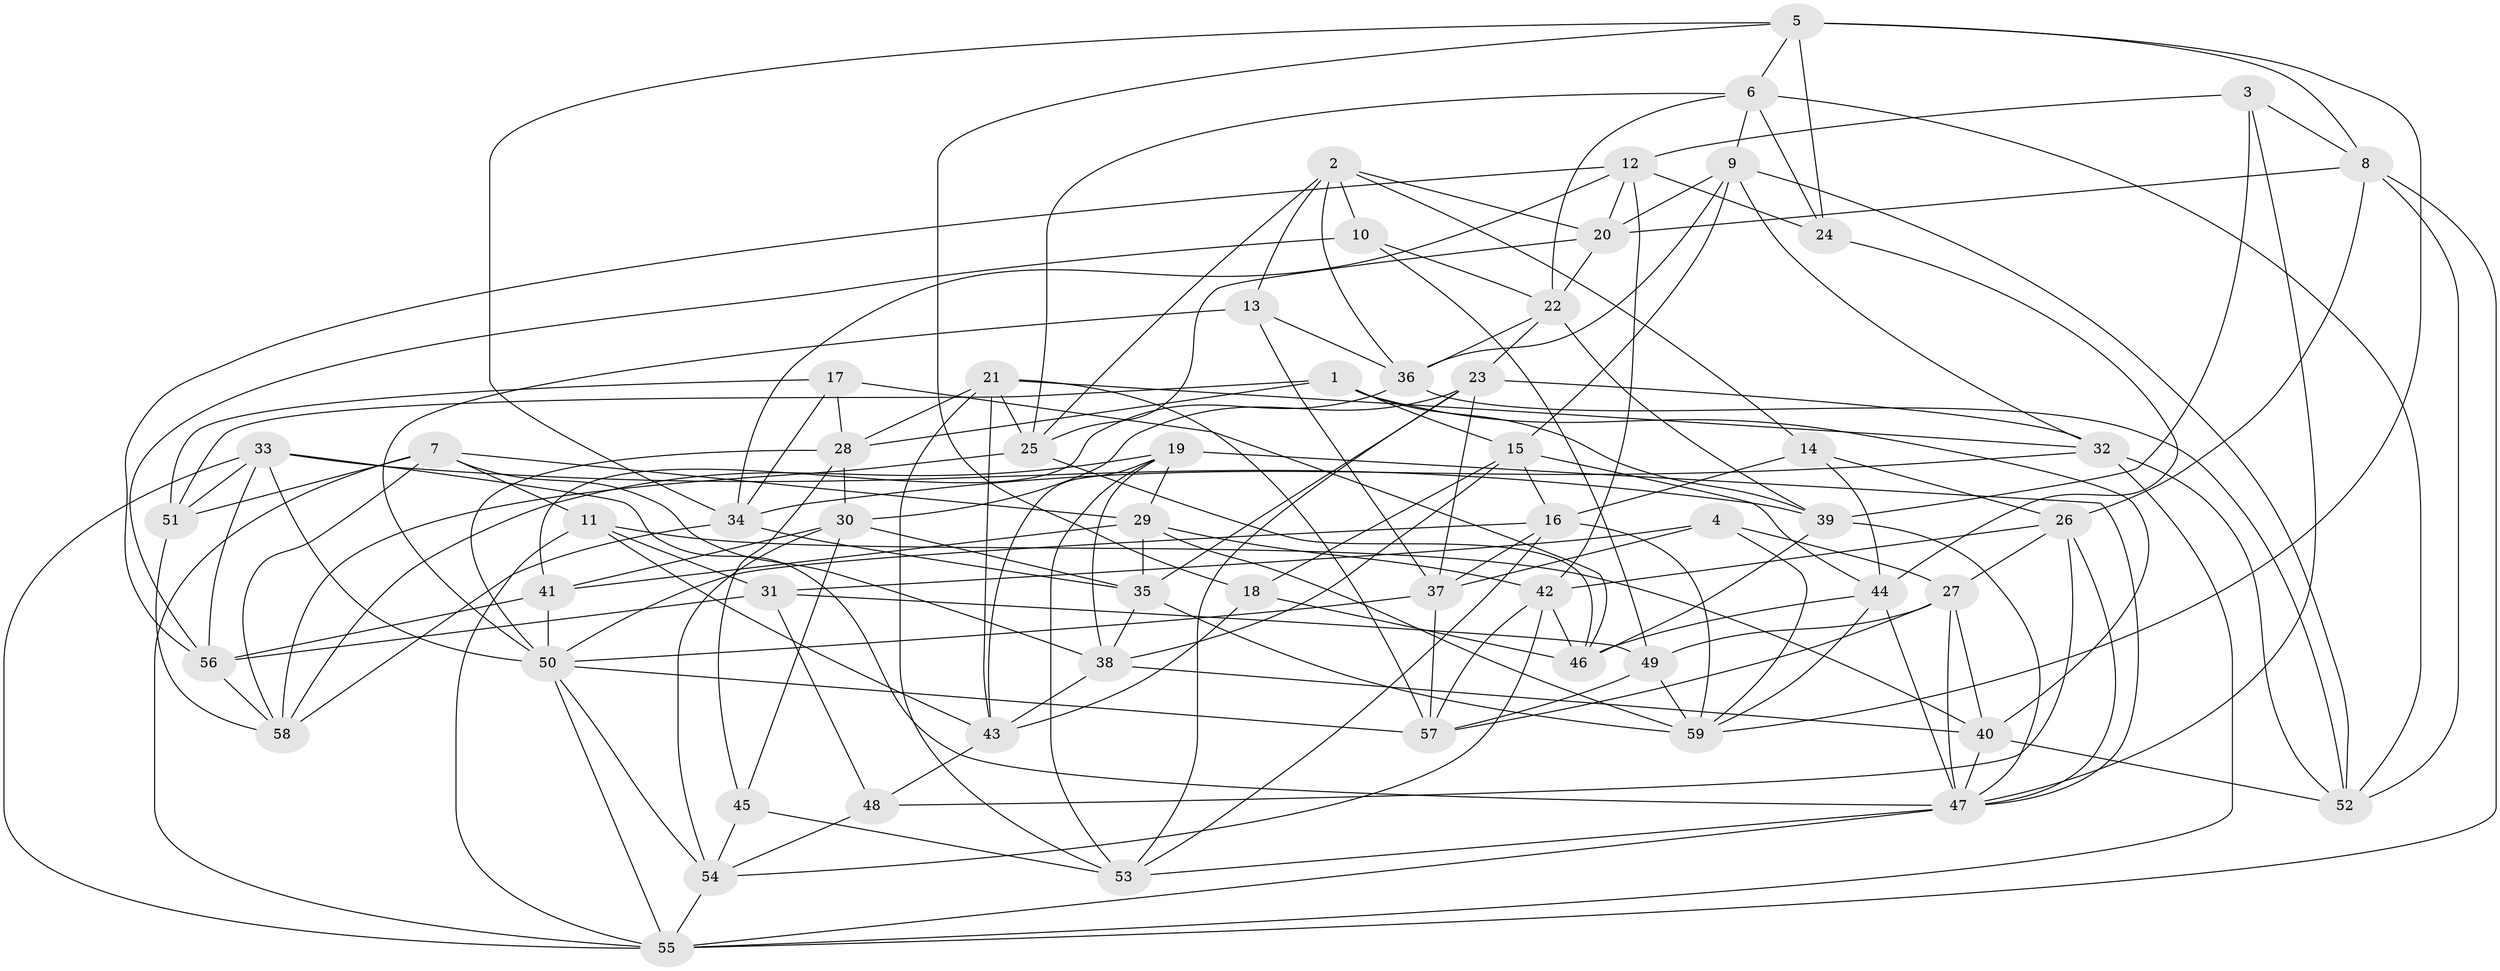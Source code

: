 // original degree distribution, {4: 1.0}
// Generated by graph-tools (version 1.1) at 2025/50/03/09/25 03:50:50]
// undirected, 59 vertices, 169 edges
graph export_dot {
graph [start="1"]
  node [color=gray90,style=filled];
  1;
  2;
  3;
  4;
  5;
  6;
  7;
  8;
  9;
  10;
  11;
  12;
  13;
  14;
  15;
  16;
  17;
  18;
  19;
  20;
  21;
  22;
  23;
  24;
  25;
  26;
  27;
  28;
  29;
  30;
  31;
  32;
  33;
  34;
  35;
  36;
  37;
  38;
  39;
  40;
  41;
  42;
  43;
  44;
  45;
  46;
  47;
  48;
  49;
  50;
  51;
  52;
  53;
  54;
  55;
  56;
  57;
  58;
  59;
  1 -- 15 [weight=1.0];
  1 -- 28 [weight=1.0];
  1 -- 39 [weight=1.0];
  1 -- 40 [weight=1.0];
  1 -- 51 [weight=2.0];
  2 -- 10 [weight=1.0];
  2 -- 13 [weight=1.0];
  2 -- 14 [weight=1.0];
  2 -- 20 [weight=1.0];
  2 -- 25 [weight=1.0];
  2 -- 36 [weight=1.0];
  3 -- 8 [weight=1.0];
  3 -- 12 [weight=1.0];
  3 -- 39 [weight=1.0];
  3 -- 47 [weight=1.0];
  4 -- 27 [weight=1.0];
  4 -- 31 [weight=1.0];
  4 -- 37 [weight=1.0];
  4 -- 59 [weight=1.0];
  5 -- 6 [weight=1.0];
  5 -- 8 [weight=1.0];
  5 -- 18 [weight=1.0];
  5 -- 24 [weight=1.0];
  5 -- 34 [weight=1.0];
  5 -- 59 [weight=1.0];
  6 -- 9 [weight=1.0];
  6 -- 22 [weight=1.0];
  6 -- 24 [weight=1.0];
  6 -- 25 [weight=1.0];
  6 -- 52 [weight=1.0];
  7 -- 11 [weight=1.0];
  7 -- 29 [weight=1.0];
  7 -- 38 [weight=1.0];
  7 -- 51 [weight=1.0];
  7 -- 55 [weight=1.0];
  7 -- 58 [weight=1.0];
  8 -- 20 [weight=1.0];
  8 -- 26 [weight=1.0];
  8 -- 52 [weight=1.0];
  8 -- 55 [weight=1.0];
  9 -- 15 [weight=1.0];
  9 -- 20 [weight=1.0];
  9 -- 32 [weight=1.0];
  9 -- 36 [weight=1.0];
  9 -- 52 [weight=1.0];
  10 -- 22 [weight=1.0];
  10 -- 49 [weight=1.0];
  10 -- 56 [weight=1.0];
  11 -- 31 [weight=2.0];
  11 -- 40 [weight=1.0];
  11 -- 43 [weight=1.0];
  11 -- 55 [weight=1.0];
  12 -- 20 [weight=1.0];
  12 -- 24 [weight=1.0];
  12 -- 34 [weight=1.0];
  12 -- 42 [weight=1.0];
  12 -- 56 [weight=1.0];
  13 -- 36 [weight=1.0];
  13 -- 37 [weight=1.0];
  13 -- 50 [weight=1.0];
  14 -- 16 [weight=1.0];
  14 -- 26 [weight=1.0];
  14 -- 44 [weight=1.0];
  15 -- 16 [weight=1.0];
  15 -- 18 [weight=1.0];
  15 -- 38 [weight=1.0];
  15 -- 44 [weight=1.0];
  16 -- 37 [weight=1.0];
  16 -- 50 [weight=1.0];
  16 -- 53 [weight=1.0];
  16 -- 59 [weight=1.0];
  17 -- 28 [weight=1.0];
  17 -- 34 [weight=1.0];
  17 -- 46 [weight=1.0];
  17 -- 51 [weight=1.0];
  18 -- 43 [weight=1.0];
  18 -- 46 [weight=1.0];
  19 -- 29 [weight=1.0];
  19 -- 38 [weight=1.0];
  19 -- 43 [weight=1.0];
  19 -- 47 [weight=1.0];
  19 -- 53 [weight=1.0];
  19 -- 58 [weight=1.0];
  20 -- 22 [weight=1.0];
  20 -- 25 [weight=1.0];
  21 -- 25 [weight=1.0];
  21 -- 28 [weight=1.0];
  21 -- 32 [weight=1.0];
  21 -- 43 [weight=1.0];
  21 -- 53 [weight=1.0];
  21 -- 57 [weight=1.0];
  22 -- 23 [weight=1.0];
  22 -- 36 [weight=1.0];
  22 -- 39 [weight=1.0];
  23 -- 30 [weight=1.0];
  23 -- 32 [weight=1.0];
  23 -- 35 [weight=1.0];
  23 -- 37 [weight=1.0];
  23 -- 53 [weight=1.0];
  24 -- 44 [weight=1.0];
  25 -- 46 [weight=1.0];
  25 -- 58 [weight=1.0];
  26 -- 27 [weight=1.0];
  26 -- 42 [weight=1.0];
  26 -- 47 [weight=1.0];
  26 -- 48 [weight=1.0];
  27 -- 40 [weight=1.0];
  27 -- 47 [weight=1.0];
  27 -- 49 [weight=1.0];
  27 -- 57 [weight=1.0];
  28 -- 30 [weight=1.0];
  28 -- 45 [weight=1.0];
  28 -- 50 [weight=1.0];
  29 -- 35 [weight=1.0];
  29 -- 41 [weight=1.0];
  29 -- 42 [weight=1.0];
  29 -- 59 [weight=1.0];
  30 -- 35 [weight=1.0];
  30 -- 41 [weight=1.0];
  30 -- 45 [weight=1.0];
  30 -- 54 [weight=1.0];
  31 -- 48 [weight=1.0];
  31 -- 49 [weight=1.0];
  31 -- 56 [weight=1.0];
  32 -- 34 [weight=1.0];
  32 -- 52 [weight=1.0];
  32 -- 55 [weight=1.0];
  33 -- 39 [weight=1.0];
  33 -- 47 [weight=1.0];
  33 -- 50 [weight=1.0];
  33 -- 51 [weight=1.0];
  33 -- 55 [weight=1.0];
  33 -- 56 [weight=1.0];
  34 -- 35 [weight=1.0];
  34 -- 58 [weight=1.0];
  35 -- 38 [weight=1.0];
  35 -- 59 [weight=1.0];
  36 -- 41 [weight=1.0];
  36 -- 52 [weight=1.0];
  37 -- 50 [weight=1.0];
  37 -- 57 [weight=1.0];
  38 -- 40 [weight=1.0];
  38 -- 43 [weight=1.0];
  39 -- 46 [weight=1.0];
  39 -- 47 [weight=1.0];
  40 -- 47 [weight=1.0];
  40 -- 52 [weight=1.0];
  41 -- 50 [weight=2.0];
  41 -- 56 [weight=1.0];
  42 -- 46 [weight=1.0];
  42 -- 54 [weight=1.0];
  42 -- 57 [weight=1.0];
  43 -- 48 [weight=1.0];
  44 -- 46 [weight=1.0];
  44 -- 47 [weight=1.0];
  44 -- 59 [weight=1.0];
  45 -- 53 [weight=1.0];
  45 -- 54 [weight=1.0];
  47 -- 53 [weight=1.0];
  47 -- 55 [weight=1.0];
  48 -- 54 [weight=1.0];
  49 -- 57 [weight=1.0];
  49 -- 59 [weight=2.0];
  50 -- 54 [weight=1.0];
  50 -- 55 [weight=1.0];
  50 -- 57 [weight=1.0];
  51 -- 58 [weight=1.0];
  54 -- 55 [weight=1.0];
  56 -- 58 [weight=1.0];
}

